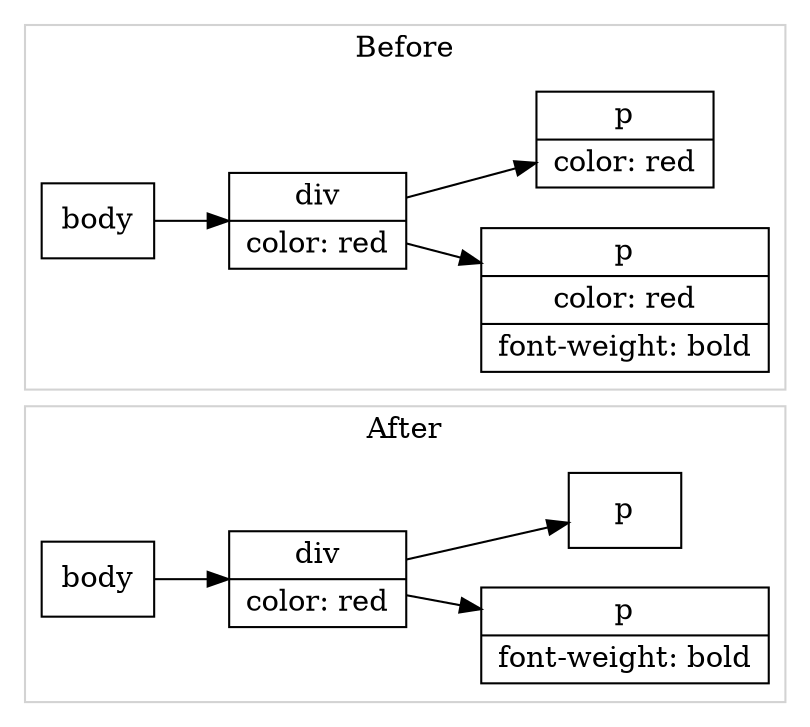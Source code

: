 digraph G {
  rankdir=LR
  node [shape=record];

  subgraph cluster_after {
    rank=2;
    label="After";
    color=lightgrey;
    body_1 [label="body"];
    div_1  [label="div | color: red"];
    p_10   [label="p | font-weight: bold"];
    p_11   [label="p"];

    body_1 -> div_1;
    div_1  -> p_10;
    div_1  -> p_11;
  }

  subgraph cluster_before {
    rank=1;
    label="Before";
    color=lightgrey;
    body_0 [label="body"];
    div_0  [label="div | color: red"];
    p_00   [label="p | color: red | font-weight: bold"];
    p_01   [label="p | color: red"];

    body_0 -> div_0;
    div_0  -> p_00;
    div_0  -> p_01;
  }
}
